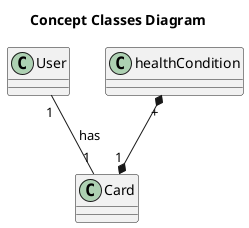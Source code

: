 @startuml

title Concept Classes Diagram 

Class User
Class Card
Class healthCondition

User"1" -- "1"Card: has
healthCondition"+" *--* "1"Card

@enduml
